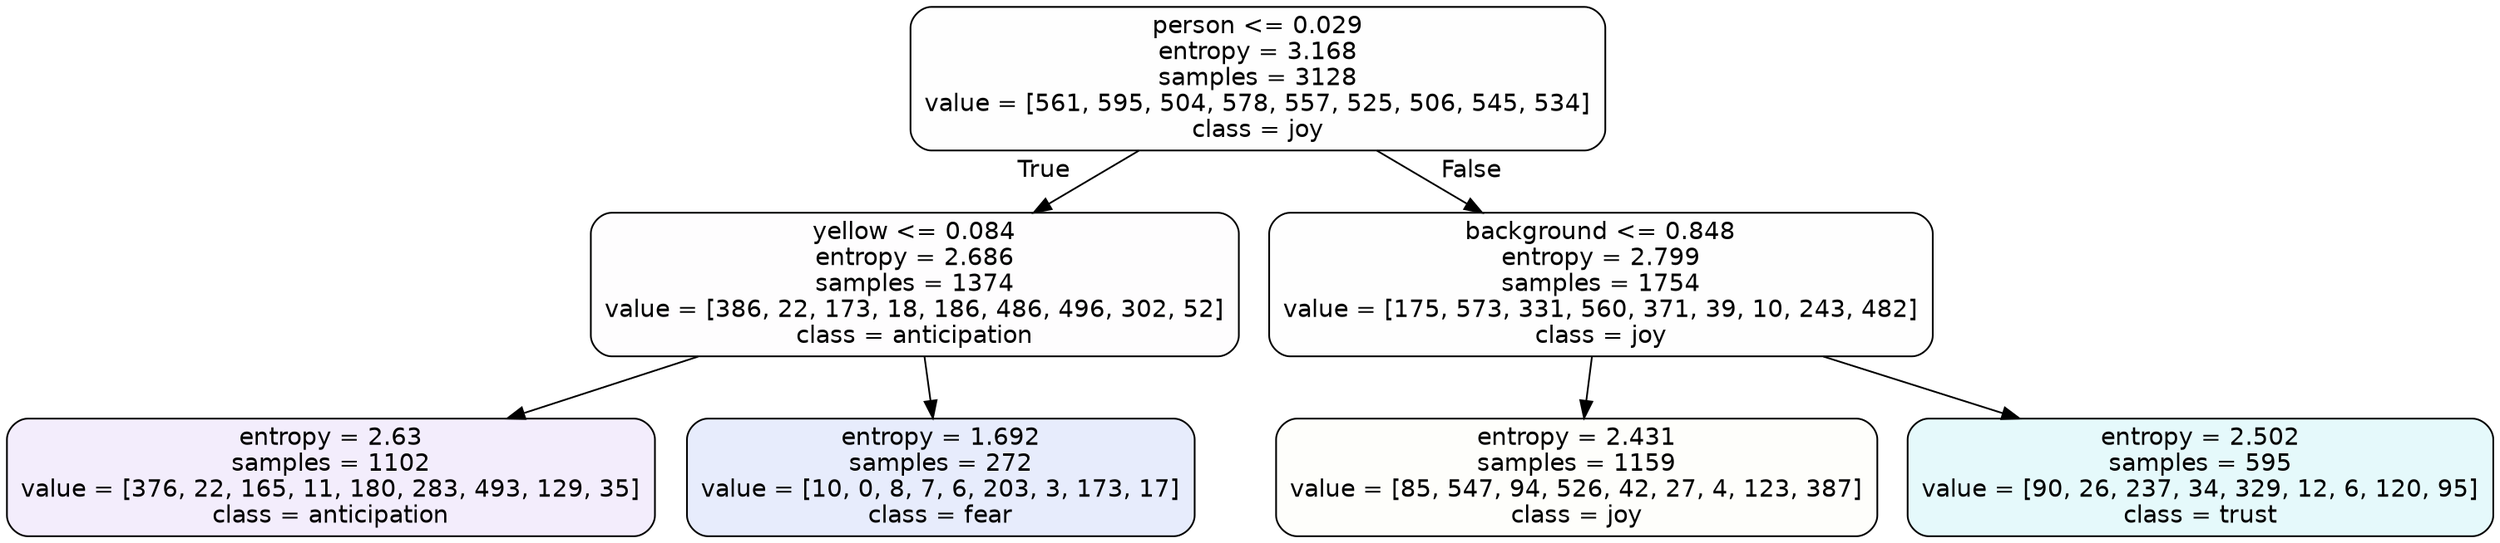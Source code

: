 digraph Tree {
node [shape=box, style="filled, rounded", color="black", fontname=helvetica] ;
edge [fontname=helvetica] ;
0 [label="person <= 0.029\nentropy = 3.168\nsamples = 3128\nvalue = [561, 595, 504, 578, 557, 525, 506, 545, 534]\nclass = joy", fillcolor="#d7e53901"] ;
1 [label="yellow <= 0.084\nentropy = 2.686\nsamples = 1374\nvalue = [386, 22, 173, 18, 186, 486, 496, 302, 52]\nclass = anticipation", fillcolor="#8139e502"] ;
0 -> 1 [labeldistance=2.5, labelangle=45, headlabel="True"] ;
2 [label="entropy = 2.63\nsamples = 1102\nvalue = [376, 22, 165, 11, 180, 283, 493, 129, 35]\nclass = anticipation", fillcolor="#8139e517"] ;
1 -> 2 ;
3 [label="entropy = 1.692\nsamples = 272\nvalue = [10, 0, 8, 7, 6, 203, 3, 173, 17]\nclass = fear", fillcolor="#3964e51e"] ;
1 -> 3 ;
4 [label="background <= 0.848\nentropy = 2.799\nsamples = 1754\nvalue = [175, 573, 331, 560, 371, 39, 10, 243, 482]\nclass = joy", fillcolor="#d7e53901"] ;
0 -> 4 [labeldistance=2.5, labelangle=-45, headlabel="False"] ;
5 [label="entropy = 2.431\nsamples = 1159\nvalue = [85, 547, 94, 526, 42, 27, 4, 123, 387]\nclass = joy", fillcolor="#d7e53904"] ;
4 -> 5 ;
6 [label="entropy = 2.502\nsamples = 595\nvalue = [90, 26, 237, 34, 329, 12, 6, 120, 95]\nclass = trust", fillcolor="#39d7e521"] ;
4 -> 6 ;
}